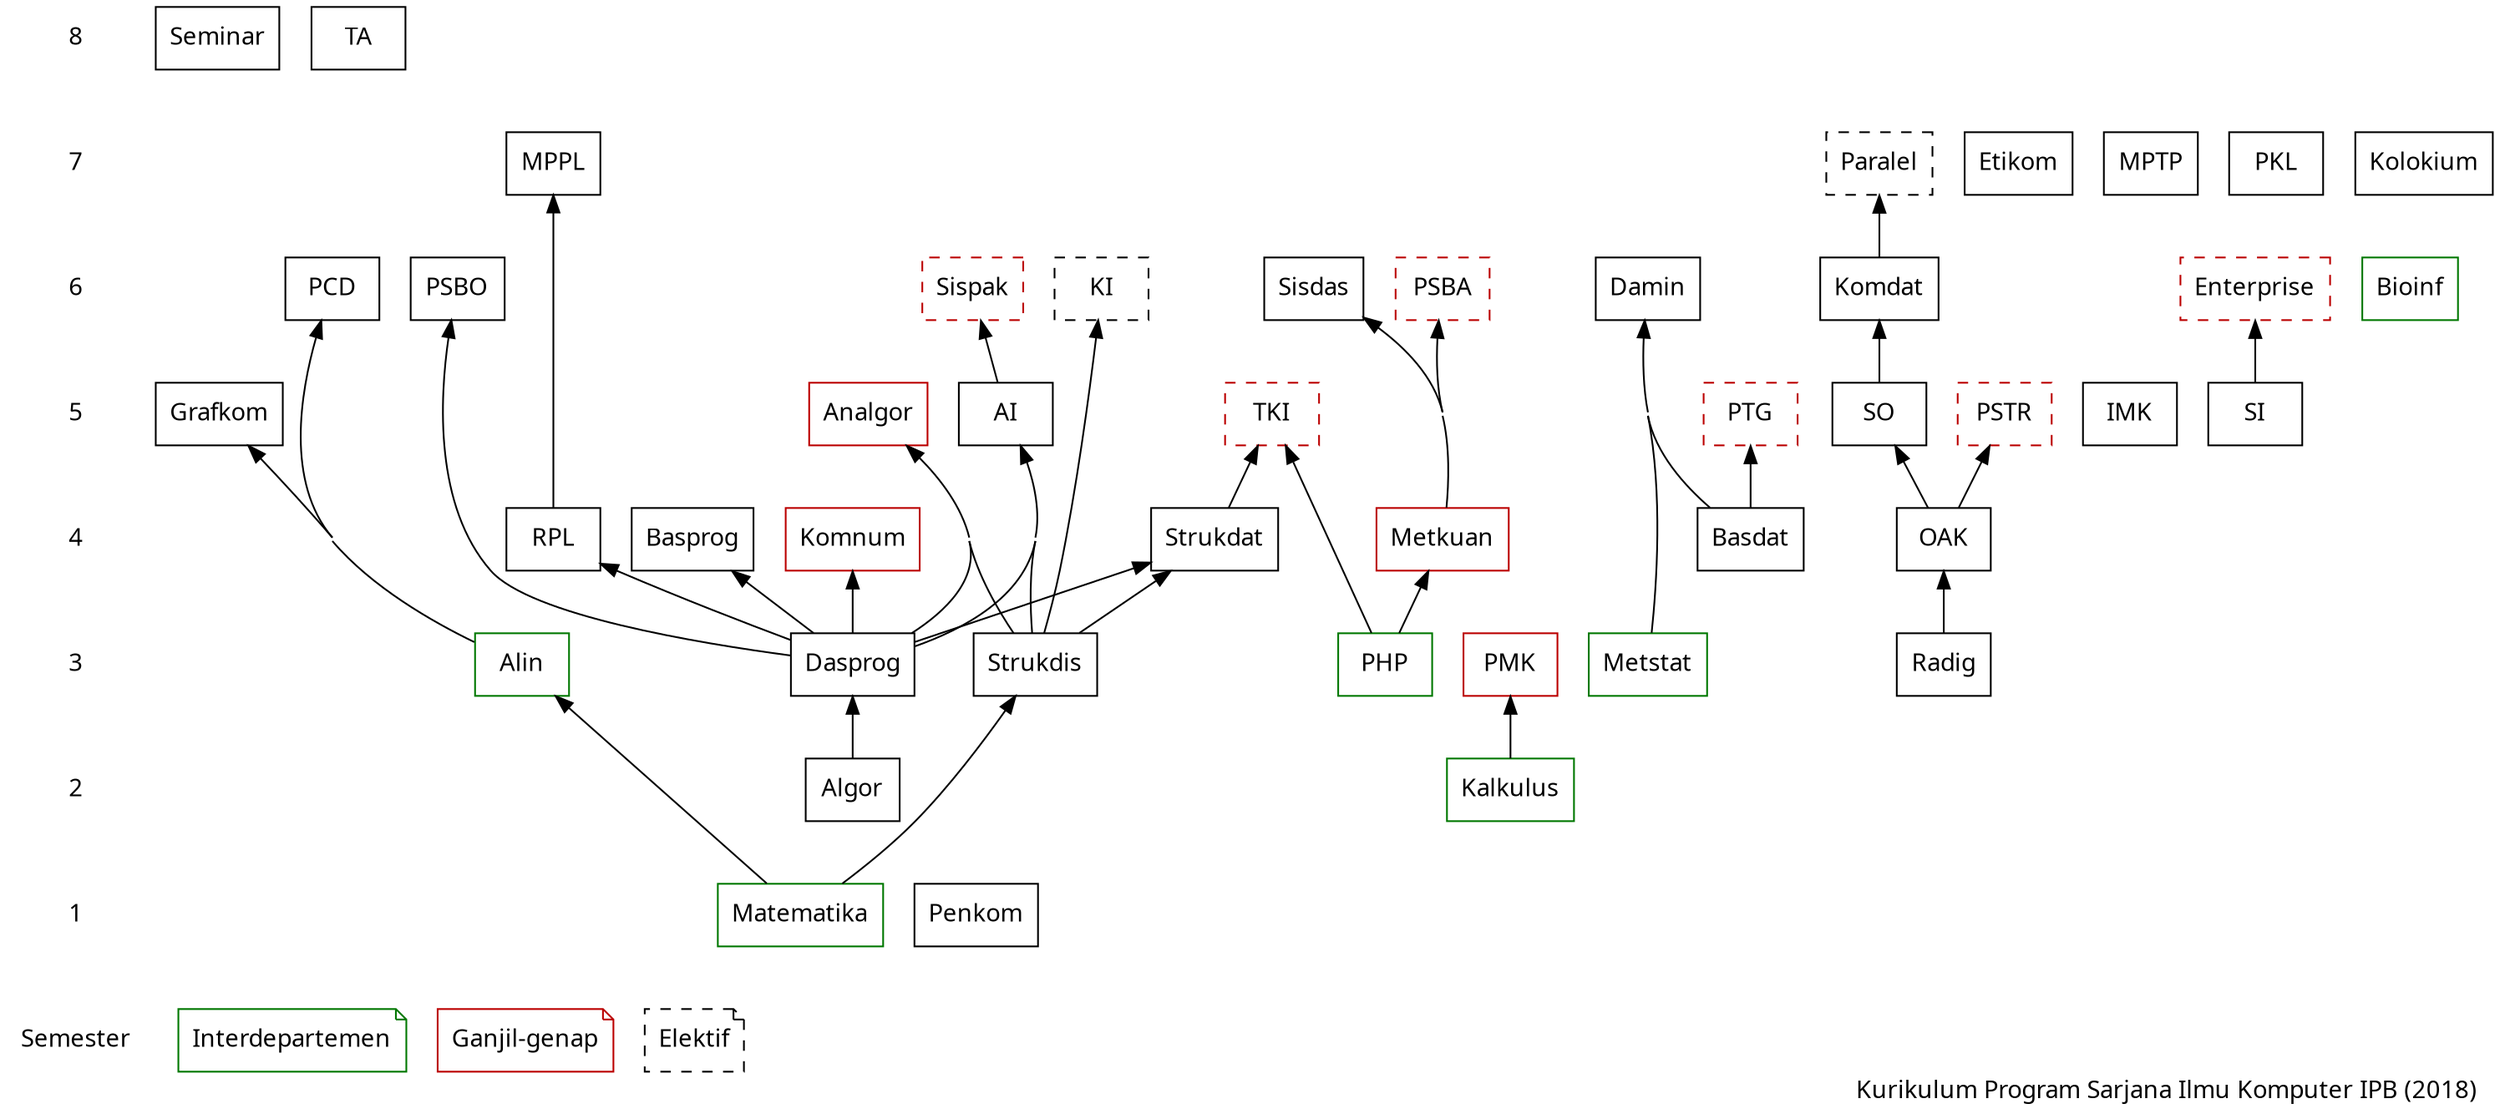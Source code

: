 digraph kom2018
{
    node [shape="box"; fontname="B612"]
    edge [dir="back"]
    concentrate="true"

    # semester
    subgraph sem {
        node [shape="plaintext"]
        edge [style="invis"]
        8 -> 7 -> 6 -> 5 -> 4 -> 3 -> 2 -> 1 -> Semester
    }

    # mayor
    {rank="same" 1 Matematika Penkom}
    {rank="same" 2 Kalkulus  Algor}
    {rank="same" 3 Alin Metstat PHP  Strukdis Dasprog Radig PMK}
    {rank="same" 4 Basdat OAK Strukdat Basprog RPL Komnum Metkuan}
    {rank="same" 5 IMK SO Grafkom AI SI Analgor}
    {rank="same" 6 Bioinf Damin Komdat PSBO Sisdas PCD}
    {rank="same" 7 Etikom MPPL MPTP PKL Kolokium}
    {rank="same" 8 Seminar TA}
    Alin -> Matematika
    Strukdis -> Matematika
    Dasprog -> Algor
    PMK -> Kalkulus
    OAK -> Radig
    Strukdat -> {Dasprog Strukdis}
    Basprog -> Dasprog
    RPL -> Dasprog
    Komnum -> Dasprog
    Metkuan -> PHP
    SO -> OAK
    Grafkom -> Alin
    AI -> {Dasprog Strukdis}
    Analgor -> {Dasprog Strukdis}
    Damin -> {Basdat Metstat}
    Komdat -> SO
    PSBO -> Dasprog
    Sisdas -> Metkuan
    PCD -> Alin
    MPPL -> RPL
    ## ganjil-genap
    PMK, Metkuan, Komnum, Analgor, Bioinf [color="#bb0000"]
    ## interdep
    Matematika, Kalkulus, Metstat, Alin, PHP, Bioinf [color="#007700"]

    # elektif
    PSTR, PTG, TKI, KI, Sispak, Enterprise, PSBA, Paralel [style="dashed"]
    {rank="same" 5 PSTR, PTG, TKI}
    {rank="same" 6 KI, Sispak, Enterprise, PSBA}
    {rank="same" 7 Paralel}
    PSTR -> OAK
    PTG -> Basdat
    TKI -> {PHP Strukdat}
    KI -> Strukdis
    Sispak -> AI
    Enterprise -> SI
    PSBA -> Metkuan
    Paralel -> Komdat
    ## ganjil-genap
    PSTR, PTG, TKI, Sispak, Enterprise, PSBA [color="#bb0000"]

    # keterangan
    {rank="sink" Semester interdep ganjilgenap elektif}
    interdep [shape="note"; color="#007700"; label="Interdepartemen"]
    ganjilgenap [shape="note"; color="#bb0000"; label="Ganjil-genap";]
    elektif [shape="note"; style="dashed"; label="Elektif"]

    # title
    label="Kurikulum Program Sarjana Ilmu Komputer IPB (2018)"
    labeljust="r"
    fontname="B612"
}
